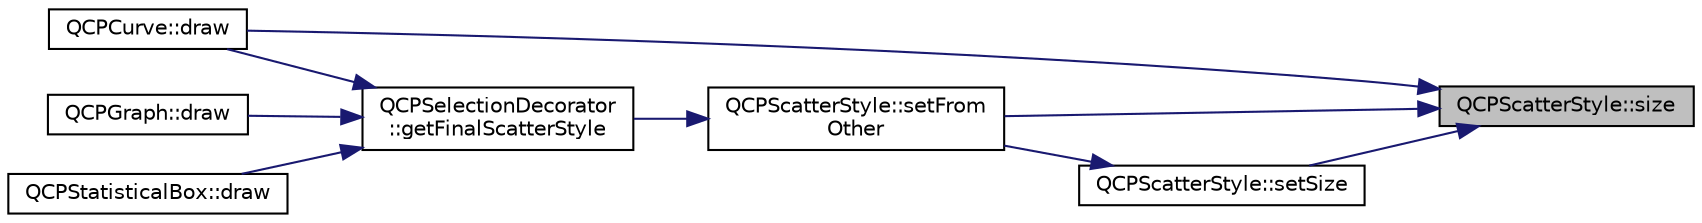 digraph "QCPScatterStyle::size"
{
 // LATEX_PDF_SIZE
  edge [fontname="Helvetica",fontsize="10",labelfontname="Helvetica",labelfontsize="10"];
  node [fontname="Helvetica",fontsize="10",shape=record];
  rankdir="RL";
  Node1 [label="QCPScatterStyle::size",height=0.2,width=0.4,color="black", fillcolor="grey75", style="filled", fontcolor="black",tooltip=" "];
  Node1 -> Node2 [dir="back",color="midnightblue",fontsize="10",style="solid",fontname="Helvetica"];
  Node2 [label="QCPCurve::draw",height=0.2,width=0.4,color="black", fillcolor="white", style="filled",URL="$classQCPCurve.html#ac199d41d23865cd68bd7b598308a4433",tooltip=" "];
  Node1 -> Node3 [dir="back",color="midnightblue",fontsize="10",style="solid",fontname="Helvetica"];
  Node3 [label="QCPScatterStyle::setFrom\lOther",height=0.2,width=0.4,color="black", fillcolor="white", style="filled",URL="$classQCPScatterStyle.html#a7d59ba8864914f765817841089e436f1",tooltip=" "];
  Node3 -> Node4 [dir="back",color="midnightblue",fontsize="10",style="solid",fontname="Helvetica"];
  Node4 [label="QCPSelectionDecorator\l::getFinalScatterStyle",height=0.2,width=0.4,color="black", fillcolor="white", style="filled",URL="$classQCPSelectionDecorator.html#a1277b373248896bc70e8cc1de96da9fa",tooltip=" "];
  Node4 -> Node5 [dir="back",color="midnightblue",fontsize="10",style="solid",fontname="Helvetica"];
  Node5 [label="QCPGraph::draw",height=0.2,width=0.4,color="black", fillcolor="white", style="filled",URL="$classQCPGraph.html#a2b0849598f06e834b43ce18cd13bcdc3",tooltip=" "];
  Node4 -> Node2 [dir="back",color="midnightblue",fontsize="10",style="solid",fontname="Helvetica"];
  Node4 -> Node6 [dir="back",color="midnightblue",fontsize="10",style="solid",fontname="Helvetica"];
  Node6 [label="QCPStatisticalBox::draw",height=0.2,width=0.4,color="black", fillcolor="white", style="filled",URL="$classQCPStatisticalBox.html#afcff35fa79728cfe10e80e0702014fea",tooltip=" "];
  Node1 -> Node7 [dir="back",color="midnightblue",fontsize="10",style="solid",fontname="Helvetica"];
  Node7 [label="QCPScatterStyle::setSize",height=0.2,width=0.4,color="black", fillcolor="white", style="filled",URL="$classQCPScatterStyle.html#aaefdd031052892c4136129db68596e0f",tooltip=" "];
  Node7 -> Node3 [dir="back",color="midnightblue",fontsize="10",style="solid",fontname="Helvetica"];
}
